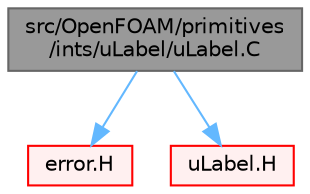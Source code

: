 digraph "src/OpenFOAM/primitives/ints/uLabel/uLabel.C"
{
 // LATEX_PDF_SIZE
  bgcolor="transparent";
  edge [fontname=Helvetica,fontsize=10,labelfontname=Helvetica,labelfontsize=10];
  node [fontname=Helvetica,fontsize=10,shape=box,height=0.2,width=0.4];
  Node1 [id="Node000001",label="src/OpenFOAM/primitives\l/ints/uLabel/uLabel.C",height=0.2,width=0.4,color="gray40", fillcolor="grey60", style="filled", fontcolor="black",tooltip=" "];
  Node1 -> Node2 [id="edge1_Node000001_Node000002",color="steelblue1",style="solid",tooltip=" "];
  Node2 [id="Node000002",label="error.H",height=0.2,width=0.4,color="red", fillcolor="#FFF0F0", style="filled",URL="$error_8H.html",tooltip=" "];
  Node1 -> Node31 [id="edge2_Node000001_Node000031",color="steelblue1",style="solid",tooltip=" "];
  Node31 [id="Node000031",label="uLabel.H",height=0.2,width=0.4,color="red", fillcolor="#FFF0F0", style="filled",URL="$uLabel_8H.html",tooltip=" "];
}
